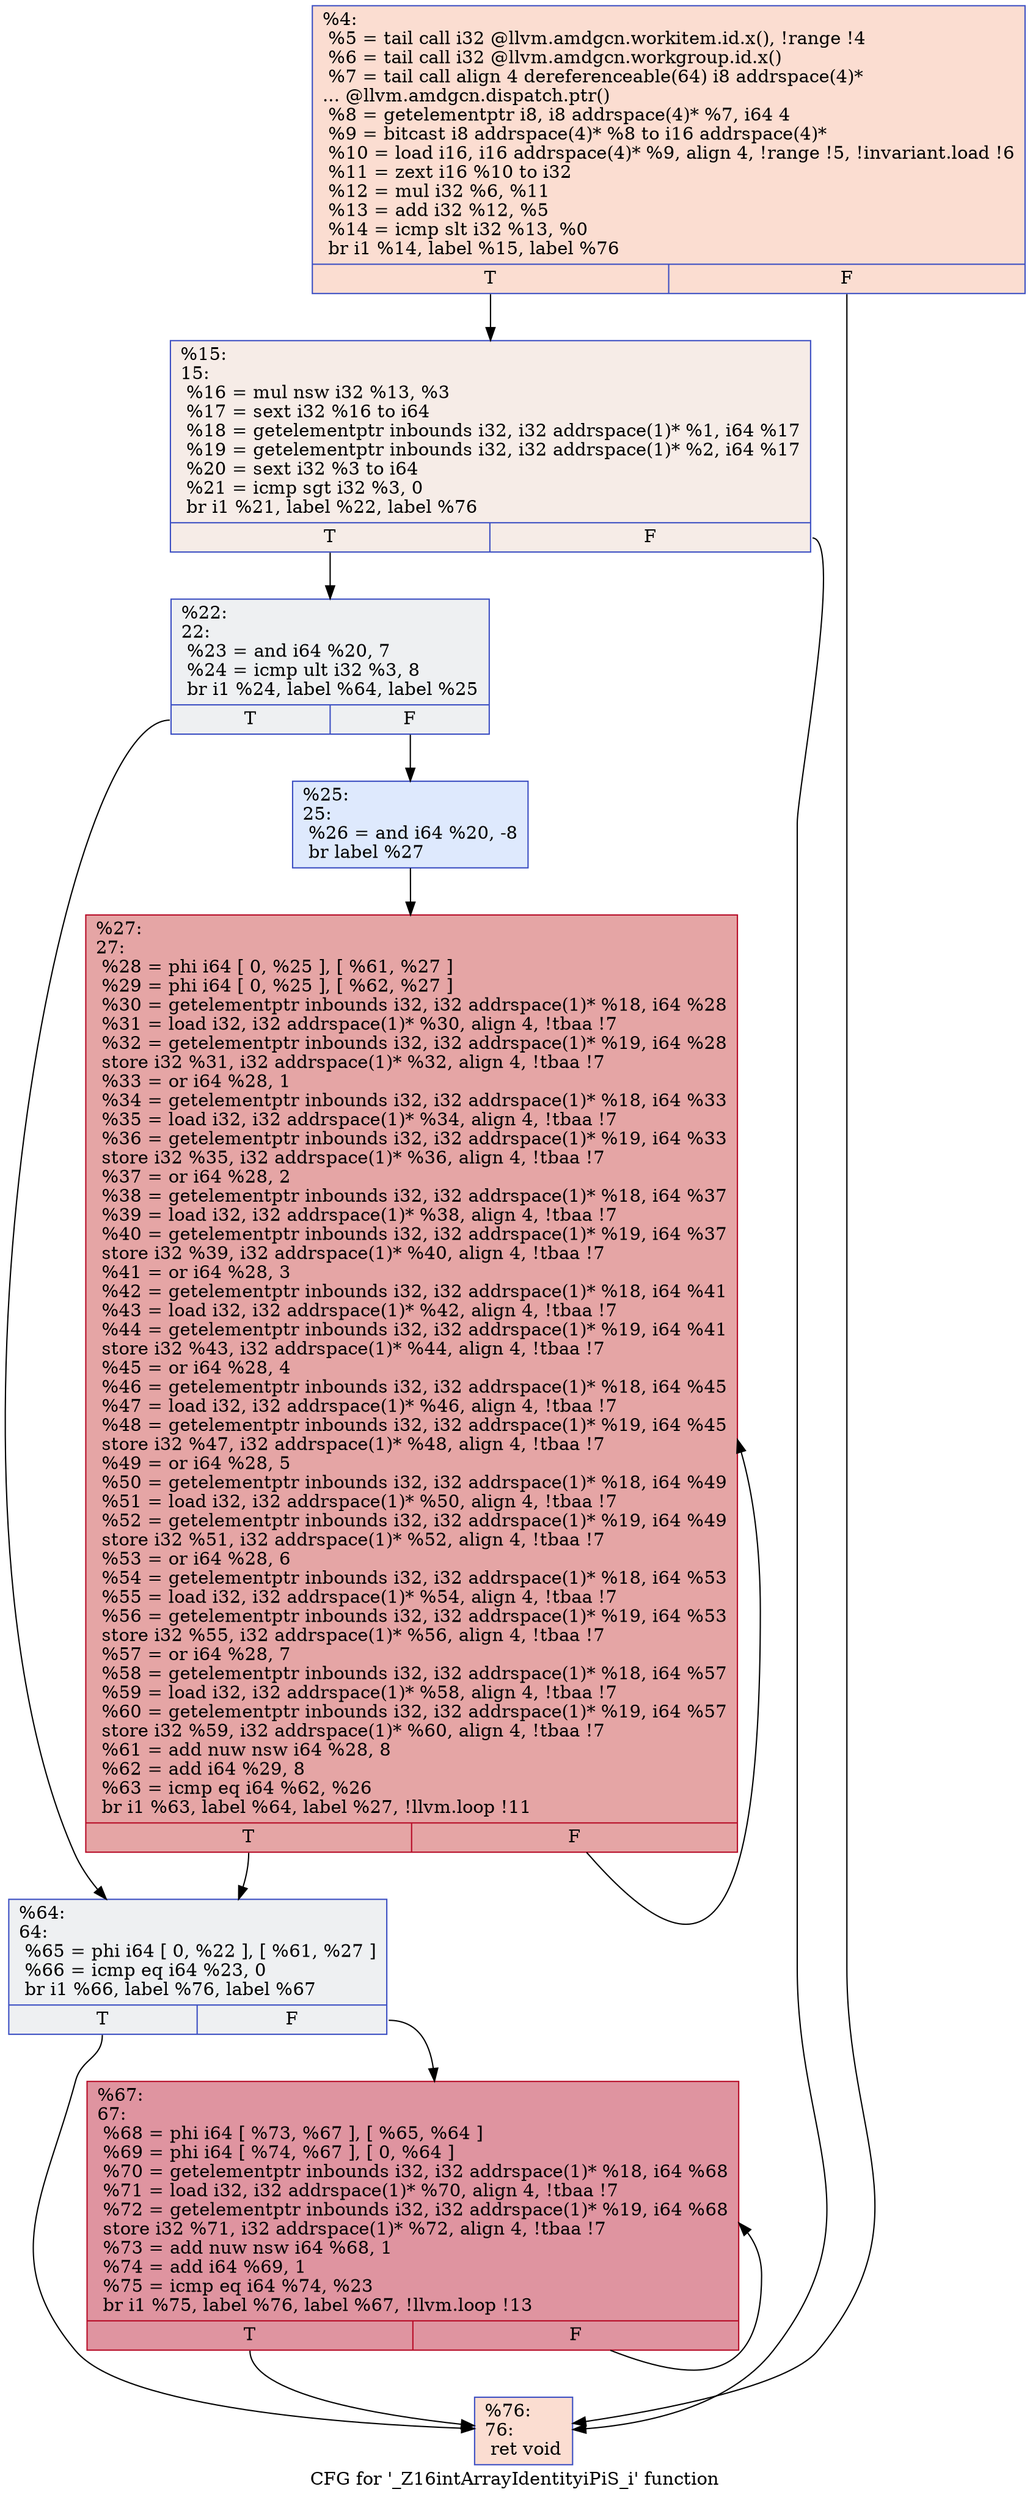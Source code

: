 digraph "CFG for '_Z16intArrayIdentityiPiS_i' function" {
	label="CFG for '_Z16intArrayIdentityiPiS_i' function";

	Node0x5f5cdc0 [shape=record,color="#3d50c3ff", style=filled, fillcolor="#f7b39670",label="{%4:\l  %5 = tail call i32 @llvm.amdgcn.workitem.id.x(), !range !4\l  %6 = tail call i32 @llvm.amdgcn.workgroup.id.x()\l  %7 = tail call align 4 dereferenceable(64) i8 addrspace(4)*\l... @llvm.amdgcn.dispatch.ptr()\l  %8 = getelementptr i8, i8 addrspace(4)* %7, i64 4\l  %9 = bitcast i8 addrspace(4)* %8 to i16 addrspace(4)*\l  %10 = load i16, i16 addrspace(4)* %9, align 4, !range !5, !invariant.load !6\l  %11 = zext i16 %10 to i32\l  %12 = mul i32 %6, %11\l  %13 = add i32 %12, %5\l  %14 = icmp slt i32 %13, %0\l  br i1 %14, label %15, label %76\l|{<s0>T|<s1>F}}"];
	Node0x5f5cdc0:s0 -> Node0x5f5ce10;
	Node0x5f5cdc0:s1 -> Node0x5f5ed50;
	Node0x5f5ce10 [shape=record,color="#3d50c3ff", style=filled, fillcolor="#ead5c970",label="{%15:\l15:                                               \l  %16 = mul nsw i32 %13, %3\l  %17 = sext i32 %16 to i64\l  %18 = getelementptr inbounds i32, i32 addrspace(1)* %1, i64 %17\l  %19 = getelementptr inbounds i32, i32 addrspace(1)* %2, i64 %17\l  %20 = sext i32 %3 to i64\l  %21 = icmp sgt i32 %3, 0\l  br i1 %21, label %22, label %76\l|{<s0>T|<s1>F}}"];
	Node0x5f5ce10:s0 -> Node0x5f5f270;
	Node0x5f5ce10:s1 -> Node0x5f5ed50;
	Node0x5f5f270 [shape=record,color="#3d50c3ff", style=filled, fillcolor="#d9dce170",label="{%22:\l22:                                               \l  %23 = and i64 %20, 7\l  %24 = icmp ult i32 %3, 8\l  br i1 %24, label %64, label %25\l|{<s0>T|<s1>F}}"];
	Node0x5f5f270:s0 -> Node0x5f5f4f0;
	Node0x5f5f270:s1 -> Node0x5f5f540;
	Node0x5f5f540 [shape=record,color="#3d50c3ff", style=filled, fillcolor="#b5cdfa70",label="{%25:\l25:                                               \l  %26 = and i64 %20, -8\l  br label %27\l}"];
	Node0x5f5f540 -> Node0x5f5f740;
	Node0x5f5f740 [shape=record,color="#b70d28ff", style=filled, fillcolor="#c5333470",label="{%27:\l27:                                               \l  %28 = phi i64 [ 0, %25 ], [ %61, %27 ]\l  %29 = phi i64 [ 0, %25 ], [ %62, %27 ]\l  %30 = getelementptr inbounds i32, i32 addrspace(1)* %18, i64 %28\l  %31 = load i32, i32 addrspace(1)* %30, align 4, !tbaa !7\l  %32 = getelementptr inbounds i32, i32 addrspace(1)* %19, i64 %28\l  store i32 %31, i32 addrspace(1)* %32, align 4, !tbaa !7\l  %33 = or i64 %28, 1\l  %34 = getelementptr inbounds i32, i32 addrspace(1)* %18, i64 %33\l  %35 = load i32, i32 addrspace(1)* %34, align 4, !tbaa !7\l  %36 = getelementptr inbounds i32, i32 addrspace(1)* %19, i64 %33\l  store i32 %35, i32 addrspace(1)* %36, align 4, !tbaa !7\l  %37 = or i64 %28, 2\l  %38 = getelementptr inbounds i32, i32 addrspace(1)* %18, i64 %37\l  %39 = load i32, i32 addrspace(1)* %38, align 4, !tbaa !7\l  %40 = getelementptr inbounds i32, i32 addrspace(1)* %19, i64 %37\l  store i32 %39, i32 addrspace(1)* %40, align 4, !tbaa !7\l  %41 = or i64 %28, 3\l  %42 = getelementptr inbounds i32, i32 addrspace(1)* %18, i64 %41\l  %43 = load i32, i32 addrspace(1)* %42, align 4, !tbaa !7\l  %44 = getelementptr inbounds i32, i32 addrspace(1)* %19, i64 %41\l  store i32 %43, i32 addrspace(1)* %44, align 4, !tbaa !7\l  %45 = or i64 %28, 4\l  %46 = getelementptr inbounds i32, i32 addrspace(1)* %18, i64 %45\l  %47 = load i32, i32 addrspace(1)* %46, align 4, !tbaa !7\l  %48 = getelementptr inbounds i32, i32 addrspace(1)* %19, i64 %45\l  store i32 %47, i32 addrspace(1)* %48, align 4, !tbaa !7\l  %49 = or i64 %28, 5\l  %50 = getelementptr inbounds i32, i32 addrspace(1)* %18, i64 %49\l  %51 = load i32, i32 addrspace(1)* %50, align 4, !tbaa !7\l  %52 = getelementptr inbounds i32, i32 addrspace(1)* %19, i64 %49\l  store i32 %51, i32 addrspace(1)* %52, align 4, !tbaa !7\l  %53 = or i64 %28, 6\l  %54 = getelementptr inbounds i32, i32 addrspace(1)* %18, i64 %53\l  %55 = load i32, i32 addrspace(1)* %54, align 4, !tbaa !7\l  %56 = getelementptr inbounds i32, i32 addrspace(1)* %19, i64 %53\l  store i32 %55, i32 addrspace(1)* %56, align 4, !tbaa !7\l  %57 = or i64 %28, 7\l  %58 = getelementptr inbounds i32, i32 addrspace(1)* %18, i64 %57\l  %59 = load i32, i32 addrspace(1)* %58, align 4, !tbaa !7\l  %60 = getelementptr inbounds i32, i32 addrspace(1)* %19, i64 %57\l  store i32 %59, i32 addrspace(1)* %60, align 4, !tbaa !7\l  %61 = add nuw nsw i64 %28, 8\l  %62 = add i64 %29, 8\l  %63 = icmp eq i64 %62, %26\l  br i1 %63, label %64, label %27, !llvm.loop !11\l|{<s0>T|<s1>F}}"];
	Node0x5f5f740:s0 -> Node0x5f5f4f0;
	Node0x5f5f740:s1 -> Node0x5f5f740;
	Node0x5f5f4f0 [shape=record,color="#3d50c3ff", style=filled, fillcolor="#d9dce170",label="{%64:\l64:                                               \l  %65 = phi i64 [ 0, %22 ], [ %61, %27 ]\l  %66 = icmp eq i64 %23, 0\l  br i1 %66, label %76, label %67\l|{<s0>T|<s1>F}}"];
	Node0x5f5f4f0:s0 -> Node0x5f5ed50;
	Node0x5f5f4f0:s1 -> Node0x5f5fe90;
	Node0x5f5fe90 [shape=record,color="#b70d28ff", style=filled, fillcolor="#b70d2870",label="{%67:\l67:                                               \l  %68 = phi i64 [ %73, %67 ], [ %65, %64 ]\l  %69 = phi i64 [ %74, %67 ], [ 0, %64 ]\l  %70 = getelementptr inbounds i32, i32 addrspace(1)* %18, i64 %68\l  %71 = load i32, i32 addrspace(1)* %70, align 4, !tbaa !7\l  %72 = getelementptr inbounds i32, i32 addrspace(1)* %19, i64 %68\l  store i32 %71, i32 addrspace(1)* %72, align 4, !tbaa !7\l  %73 = add nuw nsw i64 %68, 1\l  %74 = add i64 %69, 1\l  %75 = icmp eq i64 %74, %23\l  br i1 %75, label %76, label %67, !llvm.loop !13\l|{<s0>T|<s1>F}}"];
	Node0x5f5fe90:s0 -> Node0x5f5ed50;
	Node0x5f5fe90:s1 -> Node0x5f5fe90;
	Node0x5f5ed50 [shape=record,color="#3d50c3ff", style=filled, fillcolor="#f7b39670",label="{%76:\l76:                                               \l  ret void\l}"];
}
